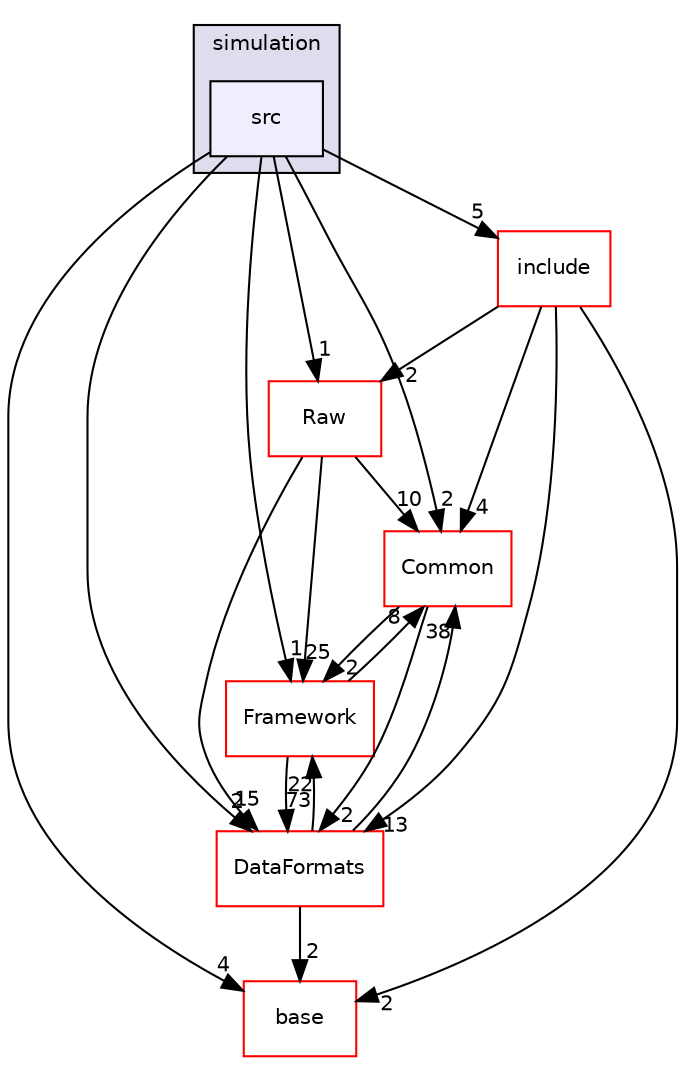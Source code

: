 digraph "/home/travis/build/AliceO2Group/AliceO2/Detectors/FIT/FV0/simulation/src" {
  bgcolor=transparent;
  compound=true
  node [ fontsize="10", fontname="Helvetica"];
  edge [ labelfontsize="10", labelfontname="Helvetica"];
  subgraph clusterdir_983acab3c3c5bf8a33c0d17787e8e0cc {
    graph [ bgcolor="#ddddee", pencolor="black", label="simulation" fontname="Helvetica", fontsize="10", URL="dir_983acab3c3c5bf8a33c0d17787e8e0cc.html"]
  dir_b3514b2d873932080e2b0b83e55d4577 [shape=box, label="src", style="filled", fillcolor="#eeeeff", pencolor="black", URL="dir_b3514b2d873932080e2b0b83e55d4577.html"];
  }
  dir_c0c6630fad4b46739bc70a378b9fe86d [shape=box label="include" color="red" URL="dir_c0c6630fad4b46739bc70a378b9fe86d.html"];
  dir_4ab6b4cc6a7edbff49100e9123df213f [shape=box label="Common" color="red" URL="dir_4ab6b4cc6a7edbff49100e9123df213f.html"];
  dir_33a453ce68726fac67bcc8248d4ab430 [shape=box label="base" color="red" URL="dir_33a453ce68726fac67bcc8248d4ab430.html"];
  dir_bcbb2cf9a3d3d83e5515c82071a07177 [shape=box label="Framework" color="red" URL="dir_bcbb2cf9a3d3d83e5515c82071a07177.html"];
  dir_26637d1bd82229bc9ed97f7e706be743 [shape=box label="Raw" color="red" URL="dir_26637d1bd82229bc9ed97f7e706be743.html"];
  dir_2171f7ec022c5423887b07c69b2f5b48 [shape=box label="DataFormats" color="red" URL="dir_2171f7ec022c5423887b07c69b2f5b48.html"];
  dir_c0c6630fad4b46739bc70a378b9fe86d->dir_4ab6b4cc6a7edbff49100e9123df213f [headlabel="4", labeldistance=1.5 headhref="dir_000314_000036.html"];
  dir_c0c6630fad4b46739bc70a378b9fe86d->dir_33a453ce68726fac67bcc8248d4ab430 [headlabel="2", labeldistance=1.5 headhref="dir_000314_000186.html"];
  dir_c0c6630fad4b46739bc70a378b9fe86d->dir_26637d1bd82229bc9ed97f7e706be743 [headlabel="2", labeldistance=1.5 headhref="dir_000314_000647.html"];
  dir_c0c6630fad4b46739bc70a378b9fe86d->dir_2171f7ec022c5423887b07c69b2f5b48 [headlabel="13", labeldistance=1.5 headhref="dir_000314_000090.html"];
  dir_4ab6b4cc6a7edbff49100e9123df213f->dir_bcbb2cf9a3d3d83e5515c82071a07177 [headlabel="2", labeldistance=1.5 headhref="dir_000036_000063.html"];
  dir_4ab6b4cc6a7edbff49100e9123df213f->dir_2171f7ec022c5423887b07c69b2f5b48 [headlabel="2", labeldistance=1.5 headhref="dir_000036_000090.html"];
  dir_b3514b2d873932080e2b0b83e55d4577->dir_c0c6630fad4b46739bc70a378b9fe86d [headlabel="5", labeldistance=1.5 headhref="dir_000353_000314.html"];
  dir_b3514b2d873932080e2b0b83e55d4577->dir_4ab6b4cc6a7edbff49100e9123df213f [headlabel="2", labeldistance=1.5 headhref="dir_000353_000036.html"];
  dir_b3514b2d873932080e2b0b83e55d4577->dir_33a453ce68726fac67bcc8248d4ab430 [headlabel="4", labeldistance=1.5 headhref="dir_000353_000186.html"];
  dir_b3514b2d873932080e2b0b83e55d4577->dir_bcbb2cf9a3d3d83e5515c82071a07177 [headlabel="1", labeldistance=1.5 headhref="dir_000353_000063.html"];
  dir_b3514b2d873932080e2b0b83e55d4577->dir_26637d1bd82229bc9ed97f7e706be743 [headlabel="1", labeldistance=1.5 headhref="dir_000353_000647.html"];
  dir_b3514b2d873932080e2b0b83e55d4577->dir_2171f7ec022c5423887b07c69b2f5b48 [headlabel="2", labeldistance=1.5 headhref="dir_000353_000090.html"];
  dir_bcbb2cf9a3d3d83e5515c82071a07177->dir_4ab6b4cc6a7edbff49100e9123df213f [headlabel="8", labeldistance=1.5 headhref="dir_000063_000036.html"];
  dir_bcbb2cf9a3d3d83e5515c82071a07177->dir_2171f7ec022c5423887b07c69b2f5b48 [headlabel="73", labeldistance=1.5 headhref="dir_000063_000090.html"];
  dir_26637d1bd82229bc9ed97f7e706be743->dir_4ab6b4cc6a7edbff49100e9123df213f [headlabel="10", labeldistance=1.5 headhref="dir_000647_000036.html"];
  dir_26637d1bd82229bc9ed97f7e706be743->dir_bcbb2cf9a3d3d83e5515c82071a07177 [headlabel="25", labeldistance=1.5 headhref="dir_000647_000063.html"];
  dir_26637d1bd82229bc9ed97f7e706be743->dir_2171f7ec022c5423887b07c69b2f5b48 [headlabel="15", labeldistance=1.5 headhref="dir_000647_000090.html"];
  dir_2171f7ec022c5423887b07c69b2f5b48->dir_4ab6b4cc6a7edbff49100e9123df213f [headlabel="38", labeldistance=1.5 headhref="dir_000090_000036.html"];
  dir_2171f7ec022c5423887b07c69b2f5b48->dir_33a453ce68726fac67bcc8248d4ab430 [headlabel="2", labeldistance=1.5 headhref="dir_000090_000186.html"];
  dir_2171f7ec022c5423887b07c69b2f5b48->dir_bcbb2cf9a3d3d83e5515c82071a07177 [headlabel="22", labeldistance=1.5 headhref="dir_000090_000063.html"];
}
